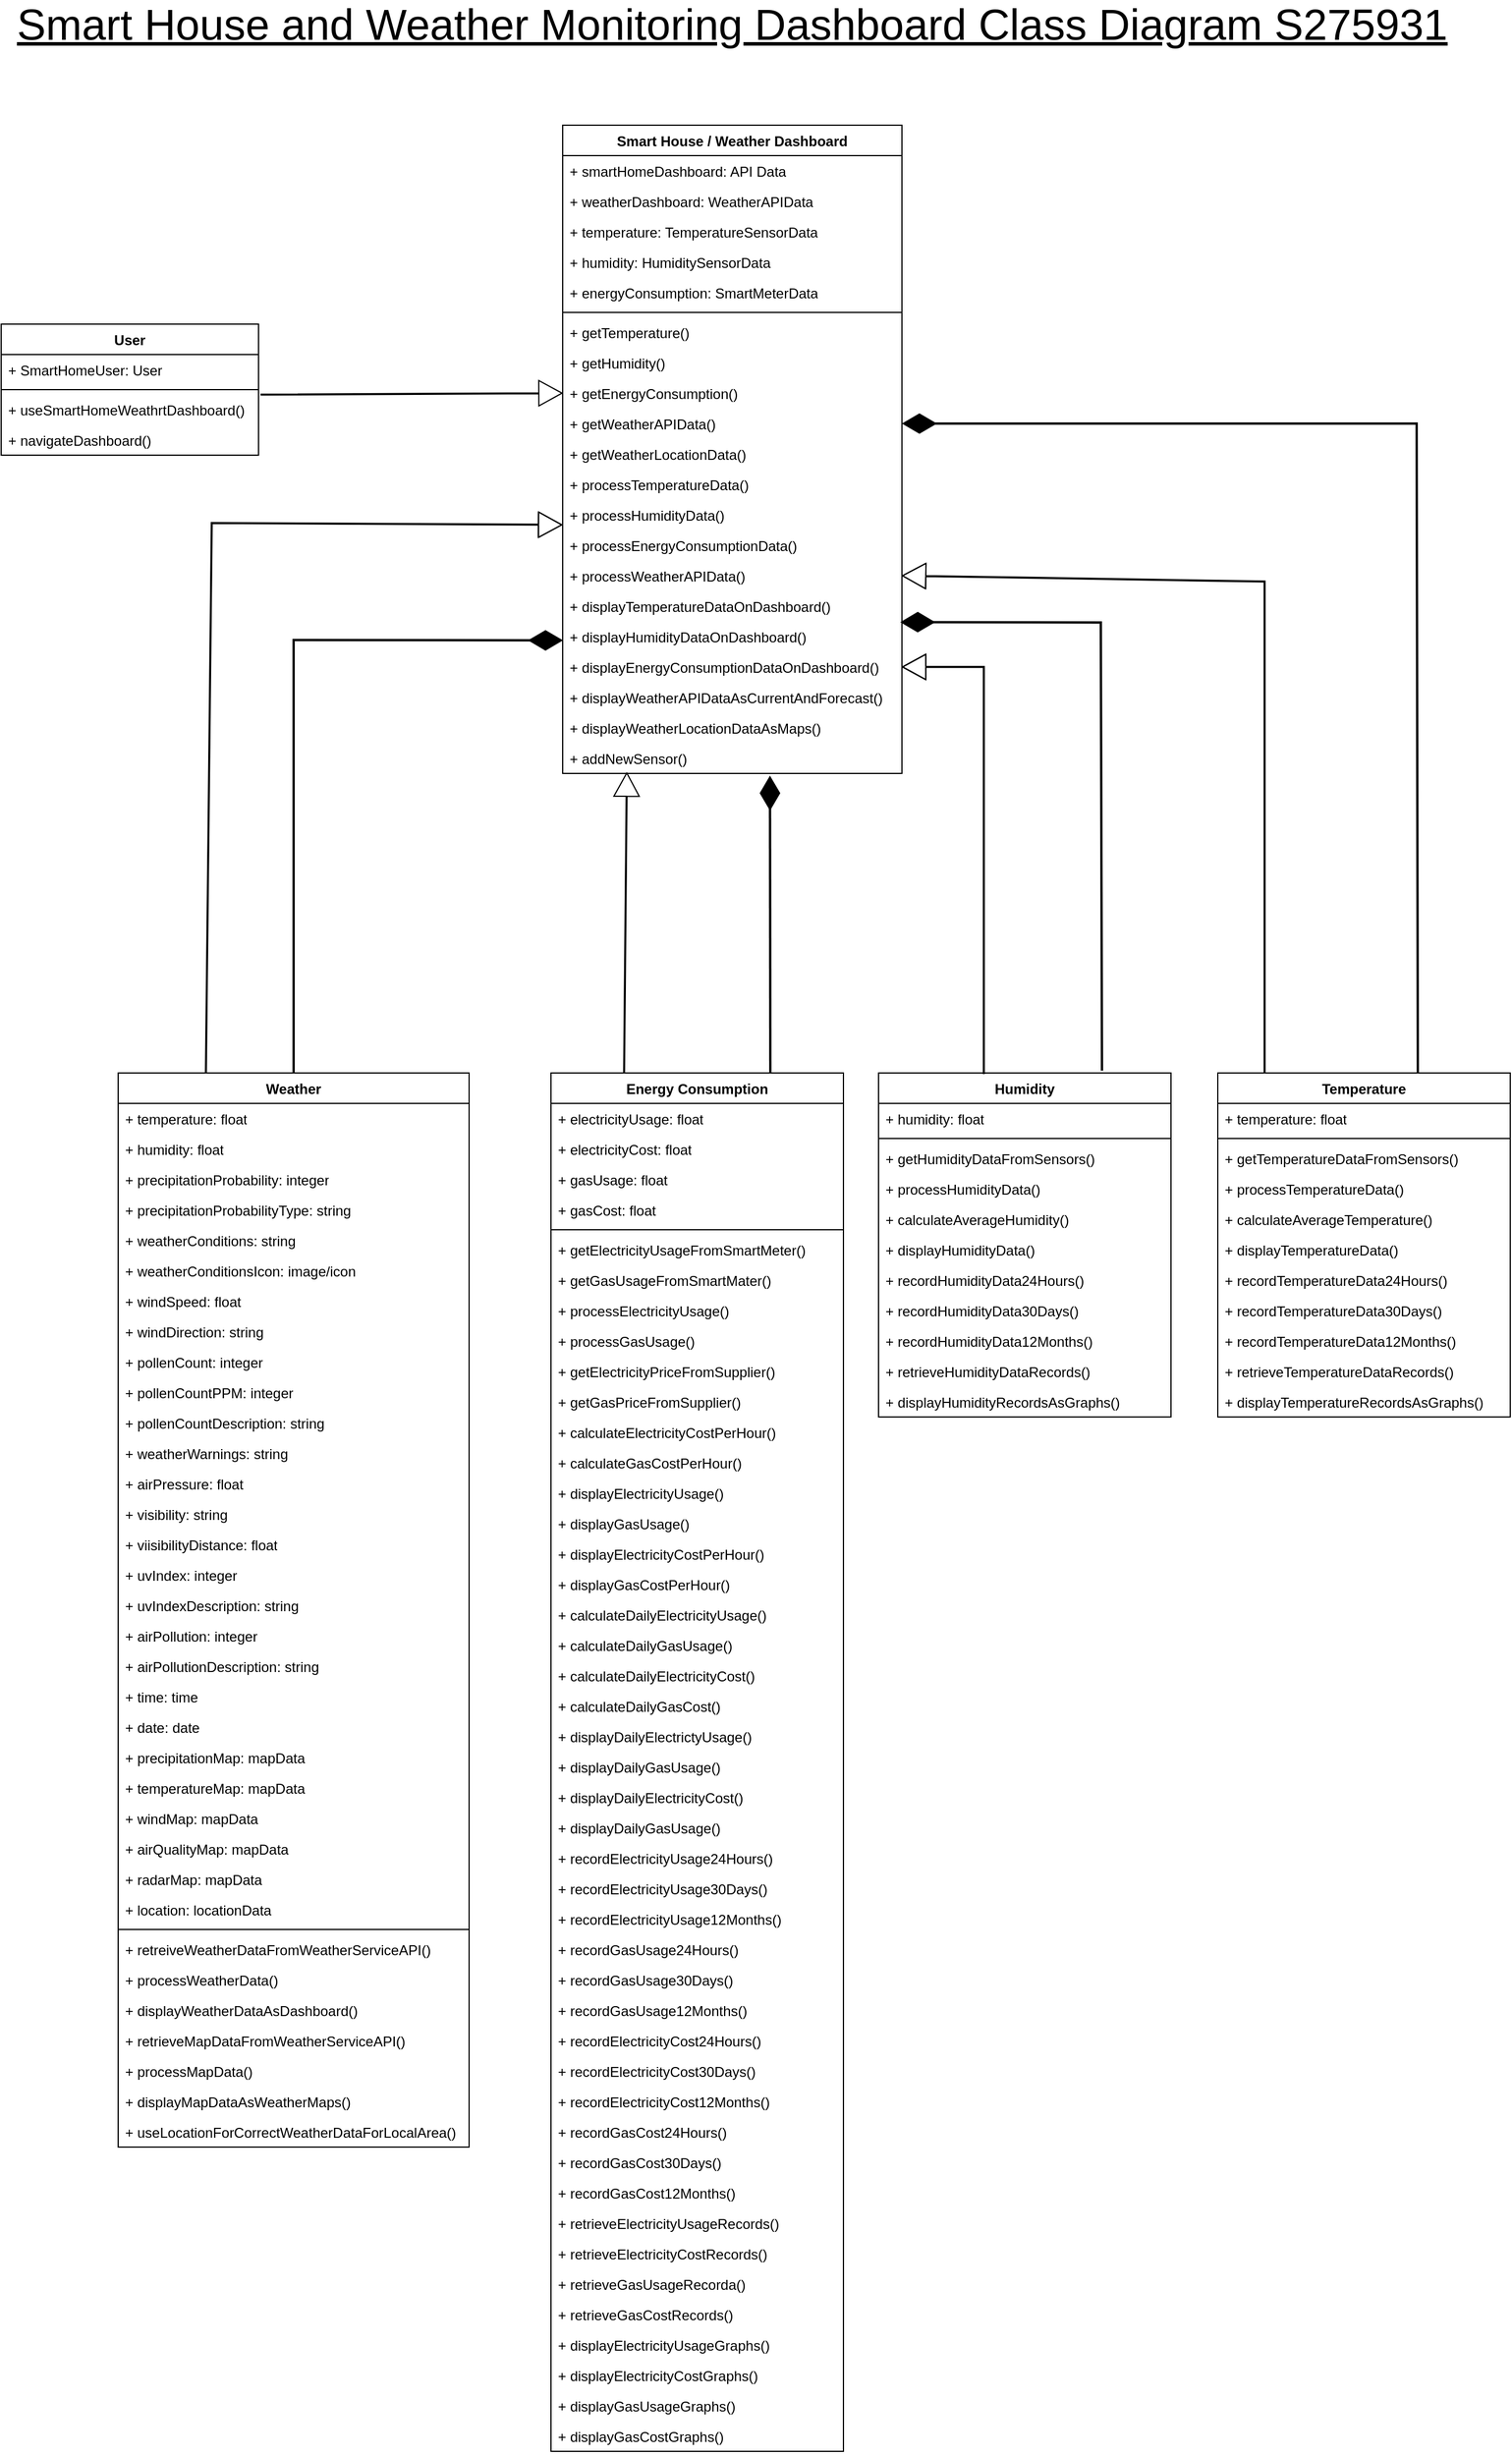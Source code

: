 <mxfile version="24.7.17">
  <diagram name="Page-1" id="c4acf3e9-155e-7222-9cf6-157b1a14988f">
    <mxGraphModel dx="1028" dy="1266" grid="1" gridSize="10" guides="1" tooltips="1" connect="1" arrows="1" fold="1" page="1" pageScale="1" pageWidth="850" pageHeight="1100" background="none" math="0" shadow="0">
      <root>
        <mxCell id="0" />
        <mxCell id="1" parent="0" />
        <mxCell id="qMtWQRZRLmj5hqbyUg60-5" value="Smart House / Weather Dashboard" style="swimlane;fontStyle=1;align=center;verticalAlign=top;childLayout=stackLayout;horizontal=1;startSize=26;horizontalStack=0;resizeParent=1;resizeParentMax=0;resizeLast=0;collapsible=1;marginBottom=0;whiteSpace=wrap;html=1;" vertex="1" parent="1">
          <mxGeometry x="1550" y="290" width="290" height="554" as="geometry">
            <mxRectangle x="1220" y="160" width="230" height="30" as="alternateBounds" />
          </mxGeometry>
        </mxCell>
        <mxCell id="qMtWQRZRLmj5hqbyUg60-6" value="+ smartHomeDashboard: API Data" style="text;strokeColor=none;fillColor=none;align=left;verticalAlign=top;spacingLeft=4;spacingRight=4;overflow=hidden;rotatable=0;points=[[0,0.5],[1,0.5]];portConstraint=eastwest;whiteSpace=wrap;html=1;" vertex="1" parent="qMtWQRZRLmj5hqbyUg60-5">
          <mxGeometry y="26" width="290" height="26" as="geometry" />
        </mxCell>
        <mxCell id="qMtWQRZRLmj5hqbyUg60-17" value="+ weatherDashboard: WeatherAPIData" style="text;strokeColor=none;fillColor=none;align=left;verticalAlign=top;spacingLeft=4;spacingRight=4;overflow=hidden;rotatable=0;points=[[0,0.5],[1,0.5]];portConstraint=eastwest;whiteSpace=wrap;html=1;" vertex="1" parent="qMtWQRZRLmj5hqbyUg60-5">
          <mxGeometry y="52" width="290" height="26" as="geometry" />
        </mxCell>
        <mxCell id="qMtWQRZRLmj5hqbyUg60-19" value="+ temperature: TemperatureSensorData" style="text;strokeColor=none;fillColor=none;align=left;verticalAlign=top;spacingLeft=4;spacingRight=4;overflow=hidden;rotatable=0;points=[[0,0.5],[1,0.5]];portConstraint=eastwest;whiteSpace=wrap;html=1;" vertex="1" parent="qMtWQRZRLmj5hqbyUg60-5">
          <mxGeometry y="78" width="290" height="26" as="geometry" />
        </mxCell>
        <mxCell id="qMtWQRZRLmj5hqbyUg60-21" value="+ humidity: HumiditySensorData" style="text;strokeColor=none;fillColor=none;align=left;verticalAlign=top;spacingLeft=4;spacingRight=4;overflow=hidden;rotatable=0;points=[[0,0.5],[1,0.5]];portConstraint=eastwest;whiteSpace=wrap;html=1;" vertex="1" parent="qMtWQRZRLmj5hqbyUg60-5">
          <mxGeometry y="104" width="290" height="26" as="geometry" />
        </mxCell>
        <mxCell id="qMtWQRZRLmj5hqbyUg60-22" value="+ energyConsumption: SmartMeterData" style="text;strokeColor=none;fillColor=none;align=left;verticalAlign=top;spacingLeft=4;spacingRight=4;overflow=hidden;rotatable=0;points=[[0,0.5],[1,0.5]];portConstraint=eastwest;whiteSpace=wrap;html=1;" vertex="1" parent="qMtWQRZRLmj5hqbyUg60-5">
          <mxGeometry y="130" width="290" height="26" as="geometry" />
        </mxCell>
        <mxCell id="qMtWQRZRLmj5hqbyUg60-7" value="" style="line;strokeWidth=1;fillColor=none;align=left;verticalAlign=middle;spacingTop=-1;spacingLeft=3;spacingRight=3;rotatable=0;labelPosition=right;points=[];portConstraint=eastwest;strokeColor=inherit;" vertex="1" parent="qMtWQRZRLmj5hqbyUg60-5">
          <mxGeometry y="156" width="290" height="8" as="geometry" />
        </mxCell>
        <mxCell id="qMtWQRZRLmj5hqbyUg60-8" value="+ getTemperature()" style="text;strokeColor=none;fillColor=none;align=left;verticalAlign=top;spacingLeft=4;spacingRight=4;overflow=hidden;rotatable=0;points=[[0,0.5],[1,0.5]];portConstraint=eastwest;whiteSpace=wrap;html=1;" vertex="1" parent="qMtWQRZRLmj5hqbyUg60-5">
          <mxGeometry y="164" width="290" height="26" as="geometry" />
        </mxCell>
        <mxCell id="qMtWQRZRLmj5hqbyUg60-23" value="+ getHumidity()" style="text;strokeColor=none;fillColor=none;align=left;verticalAlign=top;spacingLeft=4;spacingRight=4;overflow=hidden;rotatable=0;points=[[0,0.5],[1,0.5]];portConstraint=eastwest;whiteSpace=wrap;html=1;" vertex="1" parent="qMtWQRZRLmj5hqbyUg60-5">
          <mxGeometry y="190" width="290" height="26" as="geometry" />
        </mxCell>
        <mxCell id="qMtWQRZRLmj5hqbyUg60-24" value="+ getEnergyConsumption()" style="text;strokeColor=none;fillColor=none;align=left;verticalAlign=top;spacingLeft=4;spacingRight=4;overflow=hidden;rotatable=0;points=[[0,0.5],[1,0.5]];portConstraint=eastwest;whiteSpace=wrap;html=1;" vertex="1" parent="qMtWQRZRLmj5hqbyUg60-5">
          <mxGeometry y="216" width="290" height="26" as="geometry" />
        </mxCell>
        <mxCell id="qMtWQRZRLmj5hqbyUg60-25" value="+ getWeatherAPIData()" style="text;strokeColor=none;fillColor=none;align=left;verticalAlign=top;spacingLeft=4;spacingRight=4;overflow=hidden;rotatable=0;points=[[0,0.5],[1,0.5]];portConstraint=eastwest;whiteSpace=wrap;html=1;" vertex="1" parent="qMtWQRZRLmj5hqbyUg60-5">
          <mxGeometry y="242" width="290" height="26" as="geometry" />
        </mxCell>
        <mxCell id="qMtWQRZRLmj5hqbyUg60-26" value="+ getWeatherLocationData()" style="text;strokeColor=none;fillColor=none;align=left;verticalAlign=top;spacingLeft=4;spacingRight=4;overflow=hidden;rotatable=0;points=[[0,0.5],[1,0.5]];portConstraint=eastwest;whiteSpace=wrap;html=1;" vertex="1" parent="qMtWQRZRLmj5hqbyUg60-5">
          <mxGeometry y="268" width="290" height="26" as="geometry" />
        </mxCell>
        <mxCell id="qMtWQRZRLmj5hqbyUg60-27" value="+ processTemperatureData()" style="text;strokeColor=none;fillColor=none;align=left;verticalAlign=top;spacingLeft=4;spacingRight=4;overflow=hidden;rotatable=0;points=[[0,0.5],[1,0.5]];portConstraint=eastwest;whiteSpace=wrap;html=1;" vertex="1" parent="qMtWQRZRLmj5hqbyUg60-5">
          <mxGeometry y="294" width="290" height="26" as="geometry" />
        </mxCell>
        <mxCell id="qMtWQRZRLmj5hqbyUg60-28" value="+ processHumidityData()" style="text;strokeColor=none;fillColor=none;align=left;verticalAlign=top;spacingLeft=4;spacingRight=4;overflow=hidden;rotatable=0;points=[[0,0.5],[1,0.5]];portConstraint=eastwest;whiteSpace=wrap;html=1;" vertex="1" parent="qMtWQRZRLmj5hqbyUg60-5">
          <mxGeometry y="320" width="290" height="26" as="geometry" />
        </mxCell>
        <mxCell id="qMtWQRZRLmj5hqbyUg60-29" value="+ processEnergyConsumptionData()" style="text;strokeColor=none;fillColor=none;align=left;verticalAlign=top;spacingLeft=4;spacingRight=4;overflow=hidden;rotatable=0;points=[[0,0.5],[1,0.5]];portConstraint=eastwest;whiteSpace=wrap;html=1;" vertex="1" parent="qMtWQRZRLmj5hqbyUg60-5">
          <mxGeometry y="346" width="290" height="26" as="geometry" />
        </mxCell>
        <mxCell id="qMtWQRZRLmj5hqbyUg60-30" value="+ processWeatherAPIData()" style="text;strokeColor=none;fillColor=none;align=left;verticalAlign=top;spacingLeft=4;spacingRight=4;overflow=hidden;rotatable=0;points=[[0,0.5],[1,0.5]];portConstraint=eastwest;whiteSpace=wrap;html=1;" vertex="1" parent="qMtWQRZRLmj5hqbyUg60-5">
          <mxGeometry y="372" width="290" height="26" as="geometry" />
        </mxCell>
        <mxCell id="qMtWQRZRLmj5hqbyUg60-31" value="+ displayTemperatureDataOnDashboard()" style="text;strokeColor=none;fillColor=none;align=left;verticalAlign=top;spacingLeft=4;spacingRight=4;overflow=hidden;rotatable=0;points=[[0,0.5],[1,0.5]];portConstraint=eastwest;whiteSpace=wrap;html=1;" vertex="1" parent="qMtWQRZRLmj5hqbyUg60-5">
          <mxGeometry y="398" width="290" height="26" as="geometry" />
        </mxCell>
        <mxCell id="qMtWQRZRLmj5hqbyUg60-32" value="+ displayHumidityDataOnDashboard()" style="text;strokeColor=none;fillColor=none;align=left;verticalAlign=top;spacingLeft=4;spacingRight=4;overflow=hidden;rotatable=0;points=[[0,0.5],[1,0.5]];portConstraint=eastwest;whiteSpace=wrap;html=1;" vertex="1" parent="qMtWQRZRLmj5hqbyUg60-5">
          <mxGeometry y="424" width="290" height="26" as="geometry" />
        </mxCell>
        <mxCell id="qMtWQRZRLmj5hqbyUg60-33" value="+ displayEnergyConsumptionDataOnDashboard()" style="text;strokeColor=none;fillColor=none;align=left;verticalAlign=top;spacingLeft=4;spacingRight=4;overflow=hidden;rotatable=0;points=[[0,0.5],[1,0.5]];portConstraint=eastwest;whiteSpace=wrap;html=1;" vertex="1" parent="qMtWQRZRLmj5hqbyUg60-5">
          <mxGeometry y="450" width="290" height="26" as="geometry" />
        </mxCell>
        <mxCell id="qMtWQRZRLmj5hqbyUg60-34" value="+ displayWeatherAPIDataAsCurrentAndForecast()" style="text;strokeColor=none;fillColor=none;align=left;verticalAlign=top;spacingLeft=4;spacingRight=4;overflow=hidden;rotatable=0;points=[[0,0.5],[1,0.5]];portConstraint=eastwest;whiteSpace=wrap;html=1;" vertex="1" parent="qMtWQRZRLmj5hqbyUg60-5">
          <mxGeometry y="476" width="290" height="26" as="geometry" />
        </mxCell>
        <mxCell id="qMtWQRZRLmj5hqbyUg60-35" value="+ displayWeatherLocationDataAsMaps()" style="text;strokeColor=none;fillColor=none;align=left;verticalAlign=top;spacingLeft=4;spacingRight=4;overflow=hidden;rotatable=0;points=[[0,0.5],[1,0.5]];portConstraint=eastwest;whiteSpace=wrap;html=1;" vertex="1" parent="qMtWQRZRLmj5hqbyUg60-5">
          <mxGeometry y="502" width="290" height="26" as="geometry" />
        </mxCell>
        <mxCell id="qMtWQRZRLmj5hqbyUg60-85" value="+ addNewSensor()" style="text;strokeColor=none;fillColor=none;align=left;verticalAlign=top;spacingLeft=4;spacingRight=4;overflow=hidden;rotatable=0;points=[[0,0.5],[1,0.5]];portConstraint=eastwest;whiteSpace=wrap;html=1;" vertex="1" parent="qMtWQRZRLmj5hqbyUg60-5">
          <mxGeometry y="528" width="290" height="26" as="geometry" />
        </mxCell>
        <mxCell id="qMtWQRZRLmj5hqbyUg60-36" value="User" style="swimlane;fontStyle=1;align=center;verticalAlign=top;childLayout=stackLayout;horizontal=1;startSize=26;horizontalStack=0;resizeParent=1;resizeParentMax=0;resizeLast=0;collapsible=1;marginBottom=0;whiteSpace=wrap;html=1;" vertex="1" parent="1">
          <mxGeometry x="1070" y="460" width="220" height="112" as="geometry" />
        </mxCell>
        <mxCell id="qMtWQRZRLmj5hqbyUg60-37" value="+ SmartHomeUser: User" style="text;strokeColor=none;fillColor=none;align=left;verticalAlign=top;spacingLeft=4;spacingRight=4;overflow=hidden;rotatable=0;points=[[0,0.5],[1,0.5]];portConstraint=eastwest;whiteSpace=wrap;html=1;" vertex="1" parent="qMtWQRZRLmj5hqbyUg60-36">
          <mxGeometry y="26" width="220" height="26" as="geometry" />
        </mxCell>
        <mxCell id="qMtWQRZRLmj5hqbyUg60-38" value="" style="line;strokeWidth=1;fillColor=none;align=left;verticalAlign=middle;spacingTop=-1;spacingLeft=3;spacingRight=3;rotatable=0;labelPosition=right;points=[];portConstraint=eastwest;strokeColor=inherit;" vertex="1" parent="qMtWQRZRLmj5hqbyUg60-36">
          <mxGeometry y="52" width="220" height="8" as="geometry" />
        </mxCell>
        <mxCell id="qMtWQRZRLmj5hqbyUg60-39" value="+ useSmartHomeWeathrtDashboard()" style="text;strokeColor=none;fillColor=none;align=left;verticalAlign=top;spacingLeft=4;spacingRight=4;overflow=hidden;rotatable=0;points=[[0,0.5],[1,0.5]];portConstraint=eastwest;whiteSpace=wrap;html=1;" vertex="1" parent="qMtWQRZRLmj5hqbyUg60-36">
          <mxGeometry y="60" width="220" height="26" as="geometry" />
        </mxCell>
        <mxCell id="qMtWQRZRLmj5hqbyUg60-40" value="+ navigateDashboard()" style="text;strokeColor=none;fillColor=none;align=left;verticalAlign=top;spacingLeft=4;spacingRight=4;overflow=hidden;rotatable=0;points=[[0,0.5],[1,0.5]];portConstraint=eastwest;whiteSpace=wrap;html=1;" vertex="1" parent="qMtWQRZRLmj5hqbyUg60-36">
          <mxGeometry y="86" width="220" height="26" as="geometry" />
        </mxCell>
        <mxCell id="qMtWQRZRLmj5hqbyUg60-45" value="Temperature" style="swimlane;fontStyle=1;align=center;verticalAlign=top;childLayout=stackLayout;horizontal=1;startSize=26;horizontalStack=0;resizeParent=1;resizeParentMax=0;resizeLast=0;collapsible=1;marginBottom=0;whiteSpace=wrap;html=1;" vertex="1" parent="1">
          <mxGeometry x="2110" y="1100" width="250" height="294" as="geometry" />
        </mxCell>
        <mxCell id="qMtWQRZRLmj5hqbyUg60-46" value="+ temperature: float" style="text;strokeColor=none;fillColor=none;align=left;verticalAlign=top;spacingLeft=4;spacingRight=4;overflow=hidden;rotatable=0;points=[[0,0.5],[1,0.5]];portConstraint=eastwest;whiteSpace=wrap;html=1;" vertex="1" parent="qMtWQRZRLmj5hqbyUg60-45">
          <mxGeometry y="26" width="250" height="26" as="geometry" />
        </mxCell>
        <mxCell id="qMtWQRZRLmj5hqbyUg60-47" value="" style="line;strokeWidth=1;fillColor=none;align=left;verticalAlign=middle;spacingTop=-1;spacingLeft=3;spacingRight=3;rotatable=0;labelPosition=right;points=[];portConstraint=eastwest;strokeColor=inherit;" vertex="1" parent="qMtWQRZRLmj5hqbyUg60-45">
          <mxGeometry y="52" width="250" height="8" as="geometry" />
        </mxCell>
        <mxCell id="qMtWQRZRLmj5hqbyUg60-48" value="+ getTemperatureDataFromSensors()" style="text;strokeColor=none;fillColor=none;align=left;verticalAlign=top;spacingLeft=4;spacingRight=4;overflow=hidden;rotatable=0;points=[[0,0.5],[1,0.5]];portConstraint=eastwest;whiteSpace=wrap;html=1;" vertex="1" parent="qMtWQRZRLmj5hqbyUg60-45">
          <mxGeometry y="60" width="250" height="26" as="geometry" />
        </mxCell>
        <mxCell id="qMtWQRZRLmj5hqbyUg60-50" value="+ processTemperatureData()" style="text;strokeColor=none;fillColor=none;align=left;verticalAlign=top;spacingLeft=4;spacingRight=4;overflow=hidden;rotatable=0;points=[[0,0.5],[1,0.5]];portConstraint=eastwest;whiteSpace=wrap;html=1;" vertex="1" parent="qMtWQRZRLmj5hqbyUg60-45">
          <mxGeometry y="86" width="250" height="26" as="geometry" />
        </mxCell>
        <mxCell id="qMtWQRZRLmj5hqbyUg60-52" value="+ calculateAverageTemperature()" style="text;strokeColor=none;fillColor=none;align=left;verticalAlign=top;spacingLeft=4;spacingRight=4;overflow=hidden;rotatable=0;points=[[0,0.5],[1,0.5]];portConstraint=eastwest;whiteSpace=wrap;html=1;" vertex="1" parent="qMtWQRZRLmj5hqbyUg60-45">
          <mxGeometry y="112" width="250" height="26" as="geometry" />
        </mxCell>
        <mxCell id="qMtWQRZRLmj5hqbyUg60-51" value="+ displayTemperatureData()" style="text;strokeColor=none;fillColor=none;align=left;verticalAlign=top;spacingLeft=4;spacingRight=4;overflow=hidden;rotatable=0;points=[[0,0.5],[1,0.5]];portConstraint=eastwest;whiteSpace=wrap;html=1;" vertex="1" parent="qMtWQRZRLmj5hqbyUg60-45">
          <mxGeometry y="138" width="250" height="26" as="geometry" />
        </mxCell>
        <mxCell id="qMtWQRZRLmj5hqbyUg60-53" value="+ recordTemperatureData24Hours()" style="text;strokeColor=none;fillColor=none;align=left;verticalAlign=top;spacingLeft=4;spacingRight=4;overflow=hidden;rotatable=0;points=[[0,0.5],[1,0.5]];portConstraint=eastwest;whiteSpace=wrap;html=1;" vertex="1" parent="qMtWQRZRLmj5hqbyUg60-45">
          <mxGeometry y="164" width="250" height="26" as="geometry" />
        </mxCell>
        <mxCell id="qMtWQRZRLmj5hqbyUg60-54" value="+ recordTemperatureData30Days()" style="text;strokeColor=none;fillColor=none;align=left;verticalAlign=top;spacingLeft=4;spacingRight=4;overflow=hidden;rotatable=0;points=[[0,0.5],[1,0.5]];portConstraint=eastwest;whiteSpace=wrap;html=1;" vertex="1" parent="qMtWQRZRLmj5hqbyUg60-45">
          <mxGeometry y="190" width="250" height="26" as="geometry" />
        </mxCell>
        <mxCell id="qMtWQRZRLmj5hqbyUg60-55" value="+ recordTemperatureData12Months()" style="text;strokeColor=none;fillColor=none;align=left;verticalAlign=top;spacingLeft=4;spacingRight=4;overflow=hidden;rotatable=0;points=[[0,0.5],[1,0.5]];portConstraint=eastwest;whiteSpace=wrap;html=1;" vertex="1" parent="qMtWQRZRLmj5hqbyUg60-45">
          <mxGeometry y="216" width="250" height="26" as="geometry" />
        </mxCell>
        <mxCell id="qMtWQRZRLmj5hqbyUg60-56" value="+ retrieveTemperatureDataRecords()" style="text;strokeColor=none;fillColor=none;align=left;verticalAlign=top;spacingLeft=4;spacingRight=4;overflow=hidden;rotatable=0;points=[[0,0.5],[1,0.5]];portConstraint=eastwest;whiteSpace=wrap;html=1;" vertex="1" parent="qMtWQRZRLmj5hqbyUg60-45">
          <mxGeometry y="242" width="250" height="26" as="geometry" />
        </mxCell>
        <mxCell id="qMtWQRZRLmj5hqbyUg60-57" value="+ displayTemperatureRecordsAsGraphs()" style="text;strokeColor=none;fillColor=none;align=left;verticalAlign=top;spacingLeft=4;spacingRight=4;overflow=hidden;rotatable=0;points=[[0,0.5],[1,0.5]];portConstraint=eastwest;whiteSpace=wrap;html=1;" vertex="1" parent="qMtWQRZRLmj5hqbyUg60-45">
          <mxGeometry y="268" width="250" height="26" as="geometry" />
        </mxCell>
        <mxCell id="qMtWQRZRLmj5hqbyUg60-58" value="Humidity" style="swimlane;fontStyle=1;align=center;verticalAlign=top;childLayout=stackLayout;horizontal=1;startSize=26;horizontalStack=0;resizeParent=1;resizeParentMax=0;resizeLast=0;collapsible=1;marginBottom=0;whiteSpace=wrap;html=1;" vertex="1" parent="1">
          <mxGeometry x="1820" y="1100" width="250" height="294" as="geometry" />
        </mxCell>
        <mxCell id="qMtWQRZRLmj5hqbyUg60-59" value="+ humidity: float" style="text;strokeColor=none;fillColor=none;align=left;verticalAlign=top;spacingLeft=4;spacingRight=4;overflow=hidden;rotatable=0;points=[[0,0.5],[1,0.5]];portConstraint=eastwest;whiteSpace=wrap;html=1;" vertex="1" parent="qMtWQRZRLmj5hqbyUg60-58">
          <mxGeometry y="26" width="250" height="26" as="geometry" />
        </mxCell>
        <mxCell id="qMtWQRZRLmj5hqbyUg60-60" value="" style="line;strokeWidth=1;fillColor=none;align=left;verticalAlign=middle;spacingTop=-1;spacingLeft=3;spacingRight=3;rotatable=0;labelPosition=right;points=[];portConstraint=eastwest;strokeColor=inherit;" vertex="1" parent="qMtWQRZRLmj5hqbyUg60-58">
          <mxGeometry y="52" width="250" height="8" as="geometry" />
        </mxCell>
        <mxCell id="qMtWQRZRLmj5hqbyUg60-61" value="+ getHumidityDataFromSensors()" style="text;strokeColor=none;fillColor=none;align=left;verticalAlign=top;spacingLeft=4;spacingRight=4;overflow=hidden;rotatable=0;points=[[0,0.5],[1,0.5]];portConstraint=eastwest;whiteSpace=wrap;html=1;" vertex="1" parent="qMtWQRZRLmj5hqbyUg60-58">
          <mxGeometry y="60" width="250" height="26" as="geometry" />
        </mxCell>
        <mxCell id="qMtWQRZRLmj5hqbyUg60-62" value="+ processHumidityData()" style="text;strokeColor=none;fillColor=none;align=left;verticalAlign=top;spacingLeft=4;spacingRight=4;overflow=hidden;rotatable=0;points=[[0,0.5],[1,0.5]];portConstraint=eastwest;whiteSpace=wrap;html=1;" vertex="1" parent="qMtWQRZRLmj5hqbyUg60-58">
          <mxGeometry y="86" width="250" height="26" as="geometry" />
        </mxCell>
        <mxCell id="qMtWQRZRLmj5hqbyUg60-63" value="+ calculateAverageHumidity()" style="text;strokeColor=none;fillColor=none;align=left;verticalAlign=top;spacingLeft=4;spacingRight=4;overflow=hidden;rotatable=0;points=[[0,0.5],[1,0.5]];portConstraint=eastwest;whiteSpace=wrap;html=1;" vertex="1" parent="qMtWQRZRLmj5hqbyUg60-58">
          <mxGeometry y="112" width="250" height="26" as="geometry" />
        </mxCell>
        <mxCell id="qMtWQRZRLmj5hqbyUg60-64" value="+ displayHumidityData()" style="text;strokeColor=none;fillColor=none;align=left;verticalAlign=top;spacingLeft=4;spacingRight=4;overflow=hidden;rotatable=0;points=[[0,0.5],[1,0.5]];portConstraint=eastwest;whiteSpace=wrap;html=1;" vertex="1" parent="qMtWQRZRLmj5hqbyUg60-58">
          <mxGeometry y="138" width="250" height="26" as="geometry" />
        </mxCell>
        <mxCell id="qMtWQRZRLmj5hqbyUg60-65" value="+ recordHumidityData24Hours()" style="text;strokeColor=none;fillColor=none;align=left;verticalAlign=top;spacingLeft=4;spacingRight=4;overflow=hidden;rotatable=0;points=[[0,0.5],[1,0.5]];portConstraint=eastwest;whiteSpace=wrap;html=1;" vertex="1" parent="qMtWQRZRLmj5hqbyUg60-58">
          <mxGeometry y="164" width="250" height="26" as="geometry" />
        </mxCell>
        <mxCell id="qMtWQRZRLmj5hqbyUg60-66" value="+ recordHumidityData30Days()" style="text;strokeColor=none;fillColor=none;align=left;verticalAlign=top;spacingLeft=4;spacingRight=4;overflow=hidden;rotatable=0;points=[[0,0.5],[1,0.5]];portConstraint=eastwest;whiteSpace=wrap;html=1;" vertex="1" parent="qMtWQRZRLmj5hqbyUg60-58">
          <mxGeometry y="190" width="250" height="26" as="geometry" />
        </mxCell>
        <mxCell id="qMtWQRZRLmj5hqbyUg60-67" value="+ recordHumidityData12Months()" style="text;strokeColor=none;fillColor=none;align=left;verticalAlign=top;spacingLeft=4;spacingRight=4;overflow=hidden;rotatable=0;points=[[0,0.5],[1,0.5]];portConstraint=eastwest;whiteSpace=wrap;html=1;" vertex="1" parent="qMtWQRZRLmj5hqbyUg60-58">
          <mxGeometry y="216" width="250" height="26" as="geometry" />
        </mxCell>
        <mxCell id="qMtWQRZRLmj5hqbyUg60-68" value="+ retrieveHumidityDataRecords()" style="text;strokeColor=none;fillColor=none;align=left;verticalAlign=top;spacingLeft=4;spacingRight=4;overflow=hidden;rotatable=0;points=[[0,0.5],[1,0.5]];portConstraint=eastwest;whiteSpace=wrap;html=1;" vertex="1" parent="qMtWQRZRLmj5hqbyUg60-58">
          <mxGeometry y="242" width="250" height="26" as="geometry" />
        </mxCell>
        <mxCell id="qMtWQRZRLmj5hqbyUg60-69" value="+ displayHumidityRecordsAsGraphs()" style="text;strokeColor=none;fillColor=none;align=left;verticalAlign=top;spacingLeft=4;spacingRight=4;overflow=hidden;rotatable=0;points=[[0,0.5],[1,0.5]];portConstraint=eastwest;whiteSpace=wrap;html=1;" vertex="1" parent="qMtWQRZRLmj5hqbyUg60-58">
          <mxGeometry y="268" width="250" height="26" as="geometry" />
        </mxCell>
        <mxCell id="qMtWQRZRLmj5hqbyUg60-70" value="Energy Consumption" style="swimlane;fontStyle=1;align=center;verticalAlign=top;childLayout=stackLayout;horizontal=1;startSize=26;horizontalStack=0;resizeParent=1;resizeParentMax=0;resizeLast=0;collapsible=1;marginBottom=0;whiteSpace=wrap;html=1;" vertex="1" parent="1">
          <mxGeometry x="1540" y="1100" width="250" height="1178" as="geometry" />
        </mxCell>
        <mxCell id="qMtWQRZRLmj5hqbyUg60-71" value="+ electricityUsage: float" style="text;strokeColor=none;fillColor=none;align=left;verticalAlign=top;spacingLeft=4;spacingRight=4;overflow=hidden;rotatable=0;points=[[0,0.5],[1,0.5]];portConstraint=eastwest;whiteSpace=wrap;html=1;" vertex="1" parent="qMtWQRZRLmj5hqbyUg60-70">
          <mxGeometry y="26" width="250" height="26" as="geometry" />
        </mxCell>
        <mxCell id="qMtWQRZRLmj5hqbyUg60-82" value="+ electricityCost: float" style="text;strokeColor=none;fillColor=none;align=left;verticalAlign=top;spacingLeft=4;spacingRight=4;overflow=hidden;rotatable=0;points=[[0,0.5],[1,0.5]];portConstraint=eastwest;whiteSpace=wrap;html=1;" vertex="1" parent="qMtWQRZRLmj5hqbyUg60-70">
          <mxGeometry y="52" width="250" height="26" as="geometry" />
        </mxCell>
        <mxCell id="qMtWQRZRLmj5hqbyUg60-83" value="+ gasUsage: float" style="text;strokeColor=none;fillColor=none;align=left;verticalAlign=top;spacingLeft=4;spacingRight=4;overflow=hidden;rotatable=0;points=[[0,0.5],[1,0.5]];portConstraint=eastwest;whiteSpace=wrap;html=1;" vertex="1" parent="qMtWQRZRLmj5hqbyUg60-70">
          <mxGeometry y="78" width="250" height="26" as="geometry" />
        </mxCell>
        <mxCell id="qMtWQRZRLmj5hqbyUg60-84" value="+ gasCost: float" style="text;strokeColor=none;fillColor=none;align=left;verticalAlign=top;spacingLeft=4;spacingRight=4;overflow=hidden;rotatable=0;points=[[0,0.5],[1,0.5]];portConstraint=eastwest;whiteSpace=wrap;html=1;" vertex="1" parent="qMtWQRZRLmj5hqbyUg60-70">
          <mxGeometry y="104" width="250" height="26" as="geometry" />
        </mxCell>
        <mxCell id="qMtWQRZRLmj5hqbyUg60-72" value="" style="line;strokeWidth=1;fillColor=none;align=left;verticalAlign=middle;spacingTop=-1;spacingLeft=3;spacingRight=3;rotatable=0;labelPosition=right;points=[];portConstraint=eastwest;strokeColor=inherit;" vertex="1" parent="qMtWQRZRLmj5hqbyUg60-70">
          <mxGeometry y="130" width="250" height="8" as="geometry" />
        </mxCell>
        <mxCell id="qMtWQRZRLmj5hqbyUg60-73" value="+ getElectricityUsageFromSmartMeter()" style="text;strokeColor=none;fillColor=none;align=left;verticalAlign=top;spacingLeft=4;spacingRight=4;overflow=hidden;rotatable=0;points=[[0,0.5],[1,0.5]];portConstraint=eastwest;whiteSpace=wrap;html=1;" vertex="1" parent="qMtWQRZRLmj5hqbyUg60-70">
          <mxGeometry y="138" width="250" height="26" as="geometry" />
        </mxCell>
        <mxCell id="qMtWQRZRLmj5hqbyUg60-86" value="+ getGasUsageFromSmartMater()" style="text;strokeColor=none;fillColor=none;align=left;verticalAlign=top;spacingLeft=4;spacingRight=4;overflow=hidden;rotatable=0;points=[[0,0.5],[1,0.5]];portConstraint=eastwest;whiteSpace=wrap;html=1;" vertex="1" parent="qMtWQRZRLmj5hqbyUg60-70">
          <mxGeometry y="164" width="250" height="26" as="geometry" />
        </mxCell>
        <mxCell id="qMtWQRZRLmj5hqbyUg60-74" value="+ processElectricityUsage()" style="text;strokeColor=none;fillColor=none;align=left;verticalAlign=top;spacingLeft=4;spacingRight=4;overflow=hidden;rotatable=0;points=[[0,0.5],[1,0.5]];portConstraint=eastwest;whiteSpace=wrap;html=1;" vertex="1" parent="qMtWQRZRLmj5hqbyUg60-70">
          <mxGeometry y="190" width="250" height="26" as="geometry" />
        </mxCell>
        <mxCell id="qMtWQRZRLmj5hqbyUg60-75" value="+ processGasUsage()" style="text;strokeColor=none;fillColor=none;align=left;verticalAlign=top;spacingLeft=4;spacingRight=4;overflow=hidden;rotatable=0;points=[[0,0.5],[1,0.5]];portConstraint=eastwest;whiteSpace=wrap;html=1;" vertex="1" parent="qMtWQRZRLmj5hqbyUg60-70">
          <mxGeometry y="216" width="250" height="26" as="geometry" />
        </mxCell>
        <mxCell id="qMtWQRZRLmj5hqbyUg60-76" value="+ getElectricityPriceFromSupplier()" style="text;strokeColor=none;fillColor=none;align=left;verticalAlign=top;spacingLeft=4;spacingRight=4;overflow=hidden;rotatable=0;points=[[0,0.5],[1,0.5]];portConstraint=eastwest;whiteSpace=wrap;html=1;" vertex="1" parent="qMtWQRZRLmj5hqbyUg60-70">
          <mxGeometry y="242" width="250" height="26" as="geometry" />
        </mxCell>
        <mxCell id="qMtWQRZRLmj5hqbyUg60-77" value="+ getGasPriceFromSupplier()" style="text;strokeColor=none;fillColor=none;align=left;verticalAlign=top;spacingLeft=4;spacingRight=4;overflow=hidden;rotatable=0;points=[[0,0.5],[1,0.5]];portConstraint=eastwest;whiteSpace=wrap;html=1;" vertex="1" parent="qMtWQRZRLmj5hqbyUg60-70">
          <mxGeometry y="268" width="250" height="26" as="geometry" />
        </mxCell>
        <mxCell id="qMtWQRZRLmj5hqbyUg60-78" value="+ calculateElectricityCostPerHour()" style="text;strokeColor=none;fillColor=none;align=left;verticalAlign=top;spacingLeft=4;spacingRight=4;overflow=hidden;rotatable=0;points=[[0,0.5],[1,0.5]];portConstraint=eastwest;whiteSpace=wrap;html=1;" vertex="1" parent="qMtWQRZRLmj5hqbyUg60-70">
          <mxGeometry y="294" width="250" height="26" as="geometry" />
        </mxCell>
        <mxCell id="qMtWQRZRLmj5hqbyUg60-79" value="+ calculateGasCostPerHour()" style="text;strokeColor=none;fillColor=none;align=left;verticalAlign=top;spacingLeft=4;spacingRight=4;overflow=hidden;rotatable=0;points=[[0,0.5],[1,0.5]];portConstraint=eastwest;whiteSpace=wrap;html=1;" vertex="1" parent="qMtWQRZRLmj5hqbyUg60-70">
          <mxGeometry y="320" width="250" height="26" as="geometry" />
        </mxCell>
        <mxCell id="qMtWQRZRLmj5hqbyUg60-80" value="+ displayElectricityUsage()" style="text;strokeColor=none;fillColor=none;align=left;verticalAlign=top;spacingLeft=4;spacingRight=4;overflow=hidden;rotatable=0;points=[[0,0.5],[1,0.5]];portConstraint=eastwest;whiteSpace=wrap;html=1;" vertex="1" parent="qMtWQRZRLmj5hqbyUg60-70">
          <mxGeometry y="346" width="250" height="26" as="geometry" />
        </mxCell>
        <mxCell id="qMtWQRZRLmj5hqbyUg60-81" value="+ displayGasUsage()" style="text;strokeColor=none;fillColor=none;align=left;verticalAlign=top;spacingLeft=4;spacingRight=4;overflow=hidden;rotatable=0;points=[[0,0.5],[1,0.5]];portConstraint=eastwest;whiteSpace=wrap;html=1;" vertex="1" parent="qMtWQRZRLmj5hqbyUg60-70">
          <mxGeometry y="372" width="250" height="26" as="geometry" />
        </mxCell>
        <mxCell id="qMtWQRZRLmj5hqbyUg60-87" value="+ displayElectricityCostPerHour()" style="text;strokeColor=none;fillColor=none;align=left;verticalAlign=top;spacingLeft=4;spacingRight=4;overflow=hidden;rotatable=0;points=[[0,0.5],[1,0.5]];portConstraint=eastwest;whiteSpace=wrap;html=1;" vertex="1" parent="qMtWQRZRLmj5hqbyUg60-70">
          <mxGeometry y="398" width="250" height="26" as="geometry" />
        </mxCell>
        <mxCell id="qMtWQRZRLmj5hqbyUg60-88" value="+ displayGasCostPerHour()" style="text;strokeColor=none;fillColor=none;align=left;verticalAlign=top;spacingLeft=4;spacingRight=4;overflow=hidden;rotatable=0;points=[[0,0.5],[1,0.5]];portConstraint=eastwest;whiteSpace=wrap;html=1;" vertex="1" parent="qMtWQRZRLmj5hqbyUg60-70">
          <mxGeometry y="424" width="250" height="26" as="geometry" />
        </mxCell>
        <mxCell id="qMtWQRZRLmj5hqbyUg60-89" value="+ calculateDailyElectricityUsage()" style="text;strokeColor=none;fillColor=none;align=left;verticalAlign=top;spacingLeft=4;spacingRight=4;overflow=hidden;rotatable=0;points=[[0,0.5],[1,0.5]];portConstraint=eastwest;whiteSpace=wrap;html=1;" vertex="1" parent="qMtWQRZRLmj5hqbyUg60-70">
          <mxGeometry y="450" width="250" height="26" as="geometry" />
        </mxCell>
        <mxCell id="qMtWQRZRLmj5hqbyUg60-90" value="+ calculateDailyGasUsage()" style="text;strokeColor=none;fillColor=none;align=left;verticalAlign=top;spacingLeft=4;spacingRight=4;overflow=hidden;rotatable=0;points=[[0,0.5],[1,0.5]];portConstraint=eastwest;whiteSpace=wrap;html=1;" vertex="1" parent="qMtWQRZRLmj5hqbyUg60-70">
          <mxGeometry y="476" width="250" height="26" as="geometry" />
        </mxCell>
        <mxCell id="qMtWQRZRLmj5hqbyUg60-92" value="+ calculateDailyElectricityCost()" style="text;strokeColor=none;fillColor=none;align=left;verticalAlign=top;spacingLeft=4;spacingRight=4;overflow=hidden;rotatable=0;points=[[0,0.5],[1,0.5]];portConstraint=eastwest;whiteSpace=wrap;html=1;" vertex="1" parent="qMtWQRZRLmj5hqbyUg60-70">
          <mxGeometry y="502" width="250" height="26" as="geometry" />
        </mxCell>
        <mxCell id="qMtWQRZRLmj5hqbyUg60-93" value="+ calculateDailyGasCost()" style="text;strokeColor=none;fillColor=none;align=left;verticalAlign=top;spacingLeft=4;spacingRight=4;overflow=hidden;rotatable=0;points=[[0,0.5],[1,0.5]];portConstraint=eastwest;whiteSpace=wrap;html=1;" vertex="1" parent="qMtWQRZRLmj5hqbyUg60-70">
          <mxGeometry y="528" width="250" height="26" as="geometry" />
        </mxCell>
        <mxCell id="qMtWQRZRLmj5hqbyUg60-94" value="+ displayDailyElectrictyUsage()" style="text;strokeColor=none;fillColor=none;align=left;verticalAlign=top;spacingLeft=4;spacingRight=4;overflow=hidden;rotatable=0;points=[[0,0.5],[1,0.5]];portConstraint=eastwest;whiteSpace=wrap;html=1;" vertex="1" parent="qMtWQRZRLmj5hqbyUg60-70">
          <mxGeometry y="554" width="250" height="26" as="geometry" />
        </mxCell>
        <mxCell id="qMtWQRZRLmj5hqbyUg60-95" value="+ displayDailyGasUsage()" style="text;strokeColor=none;fillColor=none;align=left;verticalAlign=top;spacingLeft=4;spacingRight=4;overflow=hidden;rotatable=0;points=[[0,0.5],[1,0.5]];portConstraint=eastwest;whiteSpace=wrap;html=1;" vertex="1" parent="qMtWQRZRLmj5hqbyUg60-70">
          <mxGeometry y="580" width="250" height="26" as="geometry" />
        </mxCell>
        <mxCell id="qMtWQRZRLmj5hqbyUg60-96" value="+ displayDailyElectricityCost()" style="text;strokeColor=none;fillColor=none;align=left;verticalAlign=top;spacingLeft=4;spacingRight=4;overflow=hidden;rotatable=0;points=[[0,0.5],[1,0.5]];portConstraint=eastwest;whiteSpace=wrap;html=1;" vertex="1" parent="qMtWQRZRLmj5hqbyUg60-70">
          <mxGeometry y="606" width="250" height="26" as="geometry" />
        </mxCell>
        <mxCell id="qMtWQRZRLmj5hqbyUg60-97" value="+ displayDailyGasUsage()" style="text;strokeColor=none;fillColor=none;align=left;verticalAlign=top;spacingLeft=4;spacingRight=4;overflow=hidden;rotatable=0;points=[[0,0.5],[1,0.5]];portConstraint=eastwest;whiteSpace=wrap;html=1;" vertex="1" parent="qMtWQRZRLmj5hqbyUg60-70">
          <mxGeometry y="632" width="250" height="26" as="geometry" />
        </mxCell>
        <mxCell id="qMtWQRZRLmj5hqbyUg60-98" value="+ recordElectricityUsage24Hours()" style="text;strokeColor=none;fillColor=none;align=left;verticalAlign=top;spacingLeft=4;spacingRight=4;overflow=hidden;rotatable=0;points=[[0,0.5],[1,0.5]];portConstraint=eastwest;whiteSpace=wrap;html=1;" vertex="1" parent="qMtWQRZRLmj5hqbyUg60-70">
          <mxGeometry y="658" width="250" height="26" as="geometry" />
        </mxCell>
        <mxCell id="qMtWQRZRLmj5hqbyUg60-99" value="+ recordElectricityUsage30Days()" style="text;strokeColor=none;fillColor=none;align=left;verticalAlign=top;spacingLeft=4;spacingRight=4;overflow=hidden;rotatable=0;points=[[0,0.5],[1,0.5]];portConstraint=eastwest;whiteSpace=wrap;html=1;" vertex="1" parent="qMtWQRZRLmj5hqbyUg60-70">
          <mxGeometry y="684" width="250" height="26" as="geometry" />
        </mxCell>
        <mxCell id="qMtWQRZRLmj5hqbyUg60-100" value="+ recordElectricityUsage12Months()" style="text;strokeColor=none;fillColor=none;align=left;verticalAlign=top;spacingLeft=4;spacingRight=4;overflow=hidden;rotatable=0;points=[[0,0.5],[1,0.5]];portConstraint=eastwest;whiteSpace=wrap;html=1;" vertex="1" parent="qMtWQRZRLmj5hqbyUg60-70">
          <mxGeometry y="710" width="250" height="26" as="geometry" />
        </mxCell>
        <mxCell id="qMtWQRZRLmj5hqbyUg60-101" value="+ recordGasUsage24Hours()" style="text;strokeColor=none;fillColor=none;align=left;verticalAlign=top;spacingLeft=4;spacingRight=4;overflow=hidden;rotatable=0;points=[[0,0.5],[1,0.5]];portConstraint=eastwest;whiteSpace=wrap;html=1;" vertex="1" parent="qMtWQRZRLmj5hqbyUg60-70">
          <mxGeometry y="736" width="250" height="26" as="geometry" />
        </mxCell>
        <mxCell id="qMtWQRZRLmj5hqbyUg60-102" value="+ recordGasUsage30Days()" style="text;strokeColor=none;fillColor=none;align=left;verticalAlign=top;spacingLeft=4;spacingRight=4;overflow=hidden;rotatable=0;points=[[0,0.5],[1,0.5]];portConstraint=eastwest;whiteSpace=wrap;html=1;" vertex="1" parent="qMtWQRZRLmj5hqbyUg60-70">
          <mxGeometry y="762" width="250" height="26" as="geometry" />
        </mxCell>
        <mxCell id="qMtWQRZRLmj5hqbyUg60-103" value="+ recordGasUsage12Months()" style="text;strokeColor=none;fillColor=none;align=left;verticalAlign=top;spacingLeft=4;spacingRight=4;overflow=hidden;rotatable=0;points=[[0,0.5],[1,0.5]];portConstraint=eastwest;whiteSpace=wrap;html=1;" vertex="1" parent="qMtWQRZRLmj5hqbyUg60-70">
          <mxGeometry y="788" width="250" height="26" as="geometry" />
        </mxCell>
        <mxCell id="qMtWQRZRLmj5hqbyUg60-104" value="+ recordElectricityCost24Hours()" style="text;strokeColor=none;fillColor=none;align=left;verticalAlign=top;spacingLeft=4;spacingRight=4;overflow=hidden;rotatable=0;points=[[0,0.5],[1,0.5]];portConstraint=eastwest;whiteSpace=wrap;html=1;" vertex="1" parent="qMtWQRZRLmj5hqbyUg60-70">
          <mxGeometry y="814" width="250" height="26" as="geometry" />
        </mxCell>
        <mxCell id="qMtWQRZRLmj5hqbyUg60-105" value="+ recordElectricityCost30Days()" style="text;strokeColor=none;fillColor=none;align=left;verticalAlign=top;spacingLeft=4;spacingRight=4;overflow=hidden;rotatable=0;points=[[0,0.5],[1,0.5]];portConstraint=eastwest;whiteSpace=wrap;html=1;" vertex="1" parent="qMtWQRZRLmj5hqbyUg60-70">
          <mxGeometry y="840" width="250" height="26" as="geometry" />
        </mxCell>
        <mxCell id="qMtWQRZRLmj5hqbyUg60-106" value="+ recordElectricityCost12Months()" style="text;strokeColor=none;fillColor=none;align=left;verticalAlign=top;spacingLeft=4;spacingRight=4;overflow=hidden;rotatable=0;points=[[0,0.5],[1,0.5]];portConstraint=eastwest;whiteSpace=wrap;html=1;" vertex="1" parent="qMtWQRZRLmj5hqbyUg60-70">
          <mxGeometry y="866" width="250" height="26" as="geometry" />
        </mxCell>
        <mxCell id="qMtWQRZRLmj5hqbyUg60-107" value="+ recordGasCost24Hours()" style="text;strokeColor=none;fillColor=none;align=left;verticalAlign=top;spacingLeft=4;spacingRight=4;overflow=hidden;rotatable=0;points=[[0,0.5],[1,0.5]];portConstraint=eastwest;whiteSpace=wrap;html=1;" vertex="1" parent="qMtWQRZRLmj5hqbyUg60-70">
          <mxGeometry y="892" width="250" height="26" as="geometry" />
        </mxCell>
        <mxCell id="qMtWQRZRLmj5hqbyUg60-108" value="+ recordGasCost30Days()" style="text;strokeColor=none;fillColor=none;align=left;verticalAlign=top;spacingLeft=4;spacingRight=4;overflow=hidden;rotatable=0;points=[[0,0.5],[1,0.5]];portConstraint=eastwest;whiteSpace=wrap;html=1;" vertex="1" parent="qMtWQRZRLmj5hqbyUg60-70">
          <mxGeometry y="918" width="250" height="26" as="geometry" />
        </mxCell>
        <mxCell id="qMtWQRZRLmj5hqbyUg60-109" value="+ recordGasCost12Months()" style="text;strokeColor=none;fillColor=none;align=left;verticalAlign=top;spacingLeft=4;spacingRight=4;overflow=hidden;rotatable=0;points=[[0,0.5],[1,0.5]];portConstraint=eastwest;whiteSpace=wrap;html=1;" vertex="1" parent="qMtWQRZRLmj5hqbyUg60-70">
          <mxGeometry y="944" width="250" height="26" as="geometry" />
        </mxCell>
        <mxCell id="qMtWQRZRLmj5hqbyUg60-110" value="+ retrieveElectricityUsageRecords()" style="text;strokeColor=none;fillColor=none;align=left;verticalAlign=top;spacingLeft=4;spacingRight=4;overflow=hidden;rotatable=0;points=[[0,0.5],[1,0.5]];portConstraint=eastwest;whiteSpace=wrap;html=1;" vertex="1" parent="qMtWQRZRLmj5hqbyUg60-70">
          <mxGeometry y="970" width="250" height="26" as="geometry" />
        </mxCell>
        <mxCell id="qMtWQRZRLmj5hqbyUg60-111" value="+ retrieveElectricityCostRecords()" style="text;strokeColor=none;fillColor=none;align=left;verticalAlign=top;spacingLeft=4;spacingRight=4;overflow=hidden;rotatable=0;points=[[0,0.5],[1,0.5]];portConstraint=eastwest;whiteSpace=wrap;html=1;" vertex="1" parent="qMtWQRZRLmj5hqbyUg60-70">
          <mxGeometry y="996" width="250" height="26" as="geometry" />
        </mxCell>
        <mxCell id="qMtWQRZRLmj5hqbyUg60-112" value="+ retrieveGasUsageRecorda()" style="text;strokeColor=none;fillColor=none;align=left;verticalAlign=top;spacingLeft=4;spacingRight=4;overflow=hidden;rotatable=0;points=[[0,0.5],[1,0.5]];portConstraint=eastwest;whiteSpace=wrap;html=1;" vertex="1" parent="qMtWQRZRLmj5hqbyUg60-70">
          <mxGeometry y="1022" width="250" height="26" as="geometry" />
        </mxCell>
        <mxCell id="qMtWQRZRLmj5hqbyUg60-113" value="+ retrieveGasCostRecords()" style="text;strokeColor=none;fillColor=none;align=left;verticalAlign=top;spacingLeft=4;spacingRight=4;overflow=hidden;rotatable=0;points=[[0,0.5],[1,0.5]];portConstraint=eastwest;whiteSpace=wrap;html=1;" vertex="1" parent="qMtWQRZRLmj5hqbyUg60-70">
          <mxGeometry y="1048" width="250" height="26" as="geometry" />
        </mxCell>
        <mxCell id="qMtWQRZRLmj5hqbyUg60-114" value="+ displayElectricityUsageGraphs()" style="text;strokeColor=none;fillColor=none;align=left;verticalAlign=top;spacingLeft=4;spacingRight=4;overflow=hidden;rotatable=0;points=[[0,0.5],[1,0.5]];portConstraint=eastwest;whiteSpace=wrap;html=1;" vertex="1" parent="qMtWQRZRLmj5hqbyUg60-70">
          <mxGeometry y="1074" width="250" height="26" as="geometry" />
        </mxCell>
        <mxCell id="qMtWQRZRLmj5hqbyUg60-115" value="+ displayElectricityCostGraphs()" style="text;strokeColor=none;fillColor=none;align=left;verticalAlign=top;spacingLeft=4;spacingRight=4;overflow=hidden;rotatable=0;points=[[0,0.5],[1,0.5]];portConstraint=eastwest;whiteSpace=wrap;html=1;" vertex="1" parent="qMtWQRZRLmj5hqbyUg60-70">
          <mxGeometry y="1100" width="250" height="26" as="geometry" />
        </mxCell>
        <mxCell id="qMtWQRZRLmj5hqbyUg60-116" value="+ displayGasUsageGraphs()" style="text;strokeColor=none;fillColor=none;align=left;verticalAlign=top;spacingLeft=4;spacingRight=4;overflow=hidden;rotatable=0;points=[[0,0.5],[1,0.5]];portConstraint=eastwest;whiteSpace=wrap;html=1;" vertex="1" parent="qMtWQRZRLmj5hqbyUg60-70">
          <mxGeometry y="1126" width="250" height="26" as="geometry" />
        </mxCell>
        <mxCell id="qMtWQRZRLmj5hqbyUg60-117" value="+ displayGasCostGraphs()" style="text;strokeColor=none;fillColor=none;align=left;verticalAlign=top;spacingLeft=4;spacingRight=4;overflow=hidden;rotatable=0;points=[[0,0.5],[1,0.5]];portConstraint=eastwest;whiteSpace=wrap;html=1;" vertex="1" parent="qMtWQRZRLmj5hqbyUg60-70">
          <mxGeometry y="1152" width="250" height="26" as="geometry" />
        </mxCell>
        <mxCell id="qMtWQRZRLmj5hqbyUg60-118" value="Weather" style="swimlane;fontStyle=1;align=center;verticalAlign=top;childLayout=stackLayout;horizontal=1;startSize=26;horizontalStack=0;resizeParent=1;resizeParentMax=0;resizeLast=0;collapsible=1;marginBottom=0;whiteSpace=wrap;html=1;" vertex="1" parent="1">
          <mxGeometry x="1170" y="1100" width="300" height="918" as="geometry" />
        </mxCell>
        <mxCell id="qMtWQRZRLmj5hqbyUg60-119" value="+ temperature: float" style="text;strokeColor=none;fillColor=none;align=left;verticalAlign=top;spacingLeft=4;spacingRight=4;overflow=hidden;rotatable=0;points=[[0,0.5],[1,0.5]];portConstraint=eastwest;whiteSpace=wrap;html=1;" vertex="1" parent="qMtWQRZRLmj5hqbyUg60-118">
          <mxGeometry y="26" width="300" height="26" as="geometry" />
        </mxCell>
        <mxCell id="qMtWQRZRLmj5hqbyUg60-122" value="+ humidity: float" style="text;strokeColor=none;fillColor=none;align=left;verticalAlign=top;spacingLeft=4;spacingRight=4;overflow=hidden;rotatable=0;points=[[0,0.5],[1,0.5]];portConstraint=eastwest;whiteSpace=wrap;html=1;" vertex="1" parent="qMtWQRZRLmj5hqbyUg60-118">
          <mxGeometry y="52" width="300" height="26" as="geometry" />
        </mxCell>
        <mxCell id="qMtWQRZRLmj5hqbyUg60-123" value="+ precipitationProbability: integer" style="text;strokeColor=none;fillColor=none;align=left;verticalAlign=top;spacingLeft=4;spacingRight=4;overflow=hidden;rotatable=0;points=[[0,0.5],[1,0.5]];portConstraint=eastwest;whiteSpace=wrap;html=1;" vertex="1" parent="qMtWQRZRLmj5hqbyUg60-118">
          <mxGeometry y="78" width="300" height="26" as="geometry" />
        </mxCell>
        <mxCell id="qMtWQRZRLmj5hqbyUg60-127" value="+ precipitationProbabilityType: string" style="text;strokeColor=none;fillColor=none;align=left;verticalAlign=top;spacingLeft=4;spacingRight=4;overflow=hidden;rotatable=0;points=[[0,0.5],[1,0.5]];portConstraint=eastwest;whiteSpace=wrap;html=1;" vertex="1" parent="qMtWQRZRLmj5hqbyUg60-118">
          <mxGeometry y="104" width="300" height="26" as="geometry" />
        </mxCell>
        <mxCell id="qMtWQRZRLmj5hqbyUg60-124" value="+ weatherConditions: string" style="text;strokeColor=none;fillColor=none;align=left;verticalAlign=top;spacingLeft=4;spacingRight=4;overflow=hidden;rotatable=0;points=[[0,0.5],[1,0.5]];portConstraint=eastwest;whiteSpace=wrap;html=1;" vertex="1" parent="qMtWQRZRLmj5hqbyUg60-118">
          <mxGeometry y="130" width="300" height="26" as="geometry" />
        </mxCell>
        <mxCell id="qMtWQRZRLmj5hqbyUg60-125" value="+ weatherConditionsIcon: image/icon" style="text;strokeColor=none;fillColor=none;align=left;verticalAlign=top;spacingLeft=4;spacingRight=4;overflow=hidden;rotatable=0;points=[[0,0.5],[1,0.5]];portConstraint=eastwest;whiteSpace=wrap;html=1;" vertex="1" parent="qMtWQRZRLmj5hqbyUg60-118">
          <mxGeometry y="156" width="300" height="26" as="geometry" />
        </mxCell>
        <mxCell id="qMtWQRZRLmj5hqbyUg60-126" value="+ windSpeed: float" style="text;strokeColor=none;fillColor=none;align=left;verticalAlign=top;spacingLeft=4;spacingRight=4;overflow=hidden;rotatable=0;points=[[0,0.5],[1,0.5]];portConstraint=eastwest;whiteSpace=wrap;html=1;" vertex="1" parent="qMtWQRZRLmj5hqbyUg60-118">
          <mxGeometry y="182" width="300" height="26" as="geometry" />
        </mxCell>
        <mxCell id="qMtWQRZRLmj5hqbyUg60-128" value="+ windDirection: string" style="text;strokeColor=none;fillColor=none;align=left;verticalAlign=top;spacingLeft=4;spacingRight=4;overflow=hidden;rotatable=0;points=[[0,0.5],[1,0.5]];portConstraint=eastwest;whiteSpace=wrap;html=1;" vertex="1" parent="qMtWQRZRLmj5hqbyUg60-118">
          <mxGeometry y="208" width="300" height="26" as="geometry" />
        </mxCell>
        <mxCell id="qMtWQRZRLmj5hqbyUg60-129" value="+ pollenCount: integer" style="text;strokeColor=none;fillColor=none;align=left;verticalAlign=top;spacingLeft=4;spacingRight=4;overflow=hidden;rotatable=0;points=[[0,0.5],[1,0.5]];portConstraint=eastwest;whiteSpace=wrap;html=1;" vertex="1" parent="qMtWQRZRLmj5hqbyUg60-118">
          <mxGeometry y="234" width="300" height="26" as="geometry" />
        </mxCell>
        <mxCell id="qMtWQRZRLmj5hqbyUg60-130" value="+ pollenCountPPM: integer" style="text;strokeColor=none;fillColor=none;align=left;verticalAlign=top;spacingLeft=4;spacingRight=4;overflow=hidden;rotatable=0;points=[[0,0.5],[1,0.5]];portConstraint=eastwest;whiteSpace=wrap;html=1;" vertex="1" parent="qMtWQRZRLmj5hqbyUg60-118">
          <mxGeometry y="260" width="300" height="26" as="geometry" />
        </mxCell>
        <mxCell id="qMtWQRZRLmj5hqbyUg60-137" value="+ pollenCountDescription: string" style="text;strokeColor=none;fillColor=none;align=left;verticalAlign=top;spacingLeft=4;spacingRight=4;overflow=hidden;rotatable=0;points=[[0,0.5],[1,0.5]];portConstraint=eastwest;whiteSpace=wrap;html=1;" vertex="1" parent="qMtWQRZRLmj5hqbyUg60-118">
          <mxGeometry y="286" width="300" height="26" as="geometry" />
        </mxCell>
        <mxCell id="qMtWQRZRLmj5hqbyUg60-131" value="+ weatherWarnings: string" style="text;strokeColor=none;fillColor=none;align=left;verticalAlign=top;spacingLeft=4;spacingRight=4;overflow=hidden;rotatable=0;points=[[0,0.5],[1,0.5]];portConstraint=eastwest;whiteSpace=wrap;html=1;" vertex="1" parent="qMtWQRZRLmj5hqbyUg60-118">
          <mxGeometry y="312" width="300" height="26" as="geometry" />
        </mxCell>
        <mxCell id="qMtWQRZRLmj5hqbyUg60-133" value="+ airPressure: float" style="text;strokeColor=none;fillColor=none;align=left;verticalAlign=top;spacingLeft=4;spacingRight=4;overflow=hidden;rotatable=0;points=[[0,0.5],[1,0.5]];portConstraint=eastwest;whiteSpace=wrap;html=1;" vertex="1" parent="qMtWQRZRLmj5hqbyUg60-118">
          <mxGeometry y="338" width="300" height="26" as="geometry" />
        </mxCell>
        <mxCell id="qMtWQRZRLmj5hqbyUg60-134" value="+ visibility: string" style="text;strokeColor=none;fillColor=none;align=left;verticalAlign=top;spacingLeft=4;spacingRight=4;overflow=hidden;rotatable=0;points=[[0,0.5],[1,0.5]];portConstraint=eastwest;whiteSpace=wrap;html=1;" vertex="1" parent="qMtWQRZRLmj5hqbyUg60-118">
          <mxGeometry y="364" width="300" height="26" as="geometry" />
        </mxCell>
        <mxCell id="qMtWQRZRLmj5hqbyUg60-135" value="+ viisibilityDistance: float" style="text;strokeColor=none;fillColor=none;align=left;verticalAlign=top;spacingLeft=4;spacingRight=4;overflow=hidden;rotatable=0;points=[[0,0.5],[1,0.5]];portConstraint=eastwest;whiteSpace=wrap;html=1;" vertex="1" parent="qMtWQRZRLmj5hqbyUg60-118">
          <mxGeometry y="390" width="300" height="26" as="geometry" />
        </mxCell>
        <mxCell id="qMtWQRZRLmj5hqbyUg60-136" value="+ uvIndex: integer" style="text;strokeColor=none;fillColor=none;align=left;verticalAlign=top;spacingLeft=4;spacingRight=4;overflow=hidden;rotatable=0;points=[[0,0.5],[1,0.5]];portConstraint=eastwest;whiteSpace=wrap;html=1;" vertex="1" parent="qMtWQRZRLmj5hqbyUg60-118">
          <mxGeometry y="416" width="300" height="26" as="geometry" />
        </mxCell>
        <mxCell id="qMtWQRZRLmj5hqbyUg60-138" value="+ uvIndexDescription: string" style="text;strokeColor=none;fillColor=none;align=left;verticalAlign=top;spacingLeft=4;spacingRight=4;overflow=hidden;rotatable=0;points=[[0,0.5],[1,0.5]];portConstraint=eastwest;whiteSpace=wrap;html=1;" vertex="1" parent="qMtWQRZRLmj5hqbyUg60-118">
          <mxGeometry y="442" width="300" height="26" as="geometry" />
        </mxCell>
        <mxCell id="qMtWQRZRLmj5hqbyUg60-139" value="+ airPollution: integer" style="text;strokeColor=none;fillColor=none;align=left;verticalAlign=top;spacingLeft=4;spacingRight=4;overflow=hidden;rotatable=0;points=[[0,0.5],[1,0.5]];portConstraint=eastwest;whiteSpace=wrap;html=1;" vertex="1" parent="qMtWQRZRLmj5hqbyUg60-118">
          <mxGeometry y="468" width="300" height="26" as="geometry" />
        </mxCell>
        <mxCell id="qMtWQRZRLmj5hqbyUg60-140" value="+ airPollutionDescription: string" style="text;strokeColor=none;fillColor=none;align=left;verticalAlign=top;spacingLeft=4;spacingRight=4;overflow=hidden;rotatable=0;points=[[0,0.5],[1,0.5]];portConstraint=eastwest;whiteSpace=wrap;html=1;" vertex="1" parent="qMtWQRZRLmj5hqbyUg60-118">
          <mxGeometry y="494" width="300" height="26" as="geometry" />
        </mxCell>
        <mxCell id="qMtWQRZRLmj5hqbyUg60-141" value="+ time: time" style="text;strokeColor=none;fillColor=none;align=left;verticalAlign=top;spacingLeft=4;spacingRight=4;overflow=hidden;rotatable=0;points=[[0,0.5],[1,0.5]];portConstraint=eastwest;whiteSpace=wrap;html=1;" vertex="1" parent="qMtWQRZRLmj5hqbyUg60-118">
          <mxGeometry y="520" width="300" height="26" as="geometry" />
        </mxCell>
        <mxCell id="qMtWQRZRLmj5hqbyUg60-142" value="+ date: date" style="text;strokeColor=none;fillColor=none;align=left;verticalAlign=top;spacingLeft=4;spacingRight=4;overflow=hidden;rotatable=0;points=[[0,0.5],[1,0.5]];portConstraint=eastwest;whiteSpace=wrap;html=1;" vertex="1" parent="qMtWQRZRLmj5hqbyUg60-118">
          <mxGeometry y="546" width="300" height="26" as="geometry" />
        </mxCell>
        <mxCell id="qMtWQRZRLmj5hqbyUg60-143" value="+ precipitationMap: mapData" style="text;strokeColor=none;fillColor=none;align=left;verticalAlign=top;spacingLeft=4;spacingRight=4;overflow=hidden;rotatable=0;points=[[0,0.5],[1,0.5]];portConstraint=eastwest;whiteSpace=wrap;html=1;" vertex="1" parent="qMtWQRZRLmj5hqbyUg60-118">
          <mxGeometry y="572" width="300" height="26" as="geometry" />
        </mxCell>
        <mxCell id="qMtWQRZRLmj5hqbyUg60-144" value="+ temperatureMap: mapData" style="text;strokeColor=none;fillColor=none;align=left;verticalAlign=top;spacingLeft=4;spacingRight=4;overflow=hidden;rotatable=0;points=[[0,0.5],[1,0.5]];portConstraint=eastwest;whiteSpace=wrap;html=1;" vertex="1" parent="qMtWQRZRLmj5hqbyUg60-118">
          <mxGeometry y="598" width="300" height="26" as="geometry" />
        </mxCell>
        <mxCell id="qMtWQRZRLmj5hqbyUg60-145" value="+ windMap: mapData" style="text;strokeColor=none;fillColor=none;align=left;verticalAlign=top;spacingLeft=4;spacingRight=4;overflow=hidden;rotatable=0;points=[[0,0.5],[1,0.5]];portConstraint=eastwest;whiteSpace=wrap;html=1;" vertex="1" parent="qMtWQRZRLmj5hqbyUg60-118">
          <mxGeometry y="624" width="300" height="26" as="geometry" />
        </mxCell>
        <mxCell id="qMtWQRZRLmj5hqbyUg60-146" value="+ airQualityMap: mapData" style="text;strokeColor=none;fillColor=none;align=left;verticalAlign=top;spacingLeft=4;spacingRight=4;overflow=hidden;rotatable=0;points=[[0,0.5],[1,0.5]];portConstraint=eastwest;whiteSpace=wrap;html=1;" vertex="1" parent="qMtWQRZRLmj5hqbyUg60-118">
          <mxGeometry y="650" width="300" height="26" as="geometry" />
        </mxCell>
        <mxCell id="qMtWQRZRLmj5hqbyUg60-147" value="+ radarMap: mapData" style="text;strokeColor=none;fillColor=none;align=left;verticalAlign=top;spacingLeft=4;spacingRight=4;overflow=hidden;rotatable=0;points=[[0,0.5],[1,0.5]];portConstraint=eastwest;whiteSpace=wrap;html=1;" vertex="1" parent="qMtWQRZRLmj5hqbyUg60-118">
          <mxGeometry y="676" width="300" height="26" as="geometry" />
        </mxCell>
        <mxCell id="qMtWQRZRLmj5hqbyUg60-148" value="+ location: locationData" style="text;strokeColor=none;fillColor=none;align=left;verticalAlign=top;spacingLeft=4;spacingRight=4;overflow=hidden;rotatable=0;points=[[0,0.5],[1,0.5]];portConstraint=eastwest;whiteSpace=wrap;html=1;" vertex="1" parent="qMtWQRZRLmj5hqbyUg60-118">
          <mxGeometry y="702" width="300" height="26" as="geometry" />
        </mxCell>
        <mxCell id="qMtWQRZRLmj5hqbyUg60-120" value="" style="line;strokeWidth=1;fillColor=none;align=left;verticalAlign=middle;spacingTop=-1;spacingLeft=3;spacingRight=3;rotatable=0;labelPosition=right;points=[];portConstraint=eastwest;strokeColor=inherit;" vertex="1" parent="qMtWQRZRLmj5hqbyUg60-118">
          <mxGeometry y="728" width="300" height="8" as="geometry" />
        </mxCell>
        <mxCell id="qMtWQRZRLmj5hqbyUg60-121" value="+ retreiveWeatherDataFromWeatherServiceAPI()" style="text;strokeColor=none;fillColor=none;align=left;verticalAlign=top;spacingLeft=4;spacingRight=4;overflow=hidden;rotatable=0;points=[[0,0.5],[1,0.5]];portConstraint=eastwest;whiteSpace=wrap;html=1;" vertex="1" parent="qMtWQRZRLmj5hqbyUg60-118">
          <mxGeometry y="736" width="300" height="26" as="geometry" />
        </mxCell>
        <mxCell id="qMtWQRZRLmj5hqbyUg60-149" value="+ processWeatherData()" style="text;strokeColor=none;fillColor=none;align=left;verticalAlign=top;spacingLeft=4;spacingRight=4;overflow=hidden;rotatable=0;points=[[0,0.5],[1,0.5]];portConstraint=eastwest;whiteSpace=wrap;html=1;" vertex="1" parent="qMtWQRZRLmj5hqbyUg60-118">
          <mxGeometry y="762" width="300" height="26" as="geometry" />
        </mxCell>
        <mxCell id="qMtWQRZRLmj5hqbyUg60-150" value="+ displayWeatherDataAsDashboard()" style="text;strokeColor=none;fillColor=none;align=left;verticalAlign=top;spacingLeft=4;spacingRight=4;overflow=hidden;rotatable=0;points=[[0,0.5],[1,0.5]];portConstraint=eastwest;whiteSpace=wrap;html=1;" vertex="1" parent="qMtWQRZRLmj5hqbyUg60-118">
          <mxGeometry y="788" width="300" height="26" as="geometry" />
        </mxCell>
        <mxCell id="qMtWQRZRLmj5hqbyUg60-151" value="+ retrieveMapDataFromWeatherServiceAPI()" style="text;strokeColor=none;fillColor=none;align=left;verticalAlign=top;spacingLeft=4;spacingRight=4;overflow=hidden;rotatable=0;points=[[0,0.5],[1,0.5]];portConstraint=eastwest;whiteSpace=wrap;html=1;" vertex="1" parent="qMtWQRZRLmj5hqbyUg60-118">
          <mxGeometry y="814" width="300" height="26" as="geometry" />
        </mxCell>
        <mxCell id="qMtWQRZRLmj5hqbyUg60-152" value="+ processMapData()" style="text;strokeColor=none;fillColor=none;align=left;verticalAlign=top;spacingLeft=4;spacingRight=4;overflow=hidden;rotatable=0;points=[[0,0.5],[1,0.5]];portConstraint=eastwest;whiteSpace=wrap;html=1;" vertex="1" parent="qMtWQRZRLmj5hqbyUg60-118">
          <mxGeometry y="840" width="300" height="26" as="geometry" />
        </mxCell>
        <mxCell id="qMtWQRZRLmj5hqbyUg60-153" value="+ displayMapDataAsWeatherMaps()" style="text;strokeColor=none;fillColor=none;align=left;verticalAlign=top;spacingLeft=4;spacingRight=4;overflow=hidden;rotatable=0;points=[[0,0.5],[1,0.5]];portConstraint=eastwest;whiteSpace=wrap;html=1;" vertex="1" parent="qMtWQRZRLmj5hqbyUg60-118">
          <mxGeometry y="866" width="300" height="26" as="geometry" />
        </mxCell>
        <mxCell id="qMtWQRZRLmj5hqbyUg60-154" value="+ useLocationForCorrectWeatherDataForLocalArea()" style="text;strokeColor=none;fillColor=none;align=left;verticalAlign=top;spacingLeft=4;spacingRight=4;overflow=hidden;rotatable=0;points=[[0,0.5],[1,0.5]];portConstraint=eastwest;whiteSpace=wrap;html=1;" vertex="1" parent="qMtWQRZRLmj5hqbyUg60-118">
          <mxGeometry y="892" width="300" height="26" as="geometry" />
        </mxCell>
        <mxCell id="qMtWQRZRLmj5hqbyUg60-155" value="" style="shape=flexArrow;endArrow=classic;html=1;rounded=0;width=0.732;endSize=6.302;exitX=1.008;exitY=0.009;exitDx=0;exitDy=0;exitPerimeter=0;entryX=0;entryY=0.5;entryDx=0;entryDy=0;" edge="1" parent="1" source="qMtWQRZRLmj5hqbyUg60-39" target="qMtWQRZRLmj5hqbyUg60-24">
          <mxGeometry width="50" height="50" relative="1" as="geometry">
            <mxPoint x="1340" y="520" as="sourcePoint" />
            <mxPoint x="1390" y="470" as="targetPoint" />
          </mxGeometry>
        </mxCell>
        <mxCell id="qMtWQRZRLmj5hqbyUg60-156" value="" style="shape=flexArrow;endArrow=classic;html=1;rounded=0;width=0.732;endSize=6.302;exitX=0.25;exitY=0;exitDx=0;exitDy=0;entryX=-0.001;entryY=0.828;entryDx=0;entryDy=0;entryPerimeter=0;" edge="1" parent="1" source="qMtWQRZRLmj5hqbyUg60-118" target="qMtWQRZRLmj5hqbyUg60-28">
          <mxGeometry width="50" height="50" relative="1" as="geometry">
            <mxPoint x="1302" y="530" as="sourcePoint" />
            <mxPoint x="1560" y="529" as="targetPoint" />
            <Array as="points">
              <mxPoint x="1250" y="630" />
            </Array>
          </mxGeometry>
        </mxCell>
        <mxCell id="qMtWQRZRLmj5hqbyUg60-157" value="" style="shape=flexArrow;endArrow=classic;html=1;rounded=0;width=0.732;endSize=6.302;exitX=0.25;exitY=0;exitDx=0;exitDy=0;entryX=0.189;entryY=0.967;entryDx=0;entryDy=0;entryPerimeter=0;" edge="1" parent="1" source="qMtWQRZRLmj5hqbyUg60-70" target="qMtWQRZRLmj5hqbyUg60-85">
          <mxGeometry width="50" height="50" relative="1" as="geometry">
            <mxPoint x="1400" y="921" as="sourcePoint" />
            <mxPoint x="1658" y="920" as="targetPoint" />
          </mxGeometry>
        </mxCell>
        <mxCell id="qMtWQRZRLmj5hqbyUg60-159" value="" style="shape=flexArrow;endArrow=classic;html=1;rounded=0;width=0.732;endSize=6.302;exitX=0.25;exitY=0;exitDx=0;exitDy=0;entryX=1;entryY=0.5;entryDx=0;entryDy=0;" edge="1" parent="1" target="qMtWQRZRLmj5hqbyUg60-33">
          <mxGeometry width="50" height="50" relative="1" as="geometry">
            <mxPoint x="1910" y="1101" as="sourcePoint" />
            <mxPoint x="1912" y="844" as="targetPoint" />
            <Array as="points">
              <mxPoint x="1910" y="753" />
            </Array>
          </mxGeometry>
        </mxCell>
        <mxCell id="qMtWQRZRLmj5hqbyUg60-160" value="" style="shape=flexArrow;endArrow=classic;html=1;rounded=0;width=0.732;endSize=6.302;exitX=0.25;exitY=0;exitDx=0;exitDy=0;entryX=1;entryY=0.5;entryDx=0;entryDy=0;" edge="1" parent="1" target="qMtWQRZRLmj5hqbyUg60-30">
          <mxGeometry width="50" height="50" relative="1" as="geometry">
            <mxPoint x="2150" y="1100" as="sourcePoint" />
            <mxPoint x="2080" y="752" as="targetPoint" />
            <Array as="points">
              <mxPoint x="2150" y="680" />
            </Array>
          </mxGeometry>
        </mxCell>
        <mxCell id="qMtWQRZRLmj5hqbyUg60-161" value="" style="endArrow=diamondThin;endFill=1;endSize=24;html=1;rounded=0;exitX=0.5;exitY=0;exitDx=0;exitDy=0;entryX=0.001;entryY=0.627;entryDx=0;entryDy=0;entryPerimeter=0;strokeWidth=2;" edge="1" parent="1" source="qMtWQRZRLmj5hqbyUg60-118" target="qMtWQRZRLmj5hqbyUg60-32">
          <mxGeometry width="160" relative="1" as="geometry">
            <mxPoint x="1630" y="960" as="sourcePoint" />
            <mxPoint x="1790" y="960" as="targetPoint" />
            <Array as="points">
              <mxPoint x="1320" y="730" />
            </Array>
          </mxGeometry>
        </mxCell>
        <mxCell id="qMtWQRZRLmj5hqbyUg60-162" value="" style="endArrow=diamondThin;endFill=1;endSize=24;html=1;rounded=0;exitX=0.75;exitY=0;exitDx=0;exitDy=0;entryX=0.611;entryY=1.074;entryDx=0;entryDy=0;entryPerimeter=0;strokeWidth=2;" edge="1" parent="1" source="qMtWQRZRLmj5hqbyUg60-70" target="qMtWQRZRLmj5hqbyUg60-85">
          <mxGeometry width="160" relative="1" as="geometry">
            <mxPoint x="1680" y="970" as="sourcePoint" />
            <mxPoint x="1840" y="970" as="targetPoint" />
          </mxGeometry>
        </mxCell>
        <mxCell id="qMtWQRZRLmj5hqbyUg60-163" value="" style="endArrow=diamondThin;endFill=1;endSize=24;html=1;rounded=0;exitX=0.75;exitY=0;exitDx=0;exitDy=0;entryX=0.995;entryY=0.027;entryDx=0;entryDy=0;entryPerimeter=0;strokeWidth=2;" edge="1" parent="1" target="qMtWQRZRLmj5hqbyUg60-32">
          <mxGeometry width="160" relative="1" as="geometry">
            <mxPoint x="2011" y="1098" as="sourcePoint" />
            <mxPoint x="2010" y="844" as="targetPoint" />
            <Array as="points">
              <mxPoint x="2010" y="715" />
            </Array>
          </mxGeometry>
        </mxCell>
        <mxCell id="qMtWQRZRLmj5hqbyUg60-164" value="" style="endArrow=diamondThin;endFill=1;endSize=24;html=1;rounded=0;exitX=0.75;exitY=0;exitDx=0;exitDy=0;entryX=1;entryY=0.5;entryDx=0;entryDy=0;strokeWidth=2;" edge="1" parent="1" target="qMtWQRZRLmj5hqbyUg60-25">
          <mxGeometry width="160" relative="1" as="geometry">
            <mxPoint x="2281" y="1100" as="sourcePoint" />
            <mxPoint x="2280" y="846" as="targetPoint" />
            <Array as="points">
              <mxPoint x="2280" y="545" />
            </Array>
          </mxGeometry>
        </mxCell>
        <mxCell id="qMtWQRZRLmj5hqbyUg60-165" value="&lt;font style=&quot;font-size: 37px;&quot;&gt;&lt;u&gt;Smart House and Weather Monitoring Dashboard Class Diagram S275931&lt;/u&gt;&lt;/font&gt;" style="text;html=1;align=center;verticalAlign=middle;whiteSpace=wrap;rounded=0;" vertex="1" parent="1">
          <mxGeometry x="1075" y="190" width="1240" height="30" as="geometry" />
        </mxCell>
      </root>
    </mxGraphModel>
  </diagram>
</mxfile>
